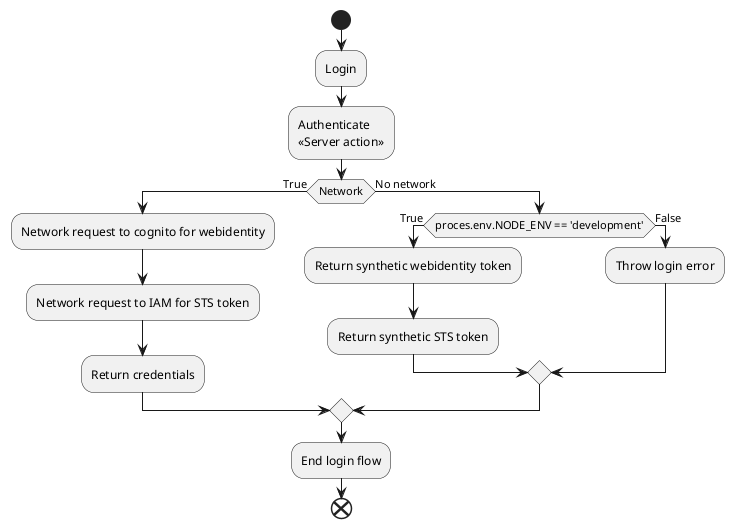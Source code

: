@startuml
start
:Login;
:Authenticate
<<Server action>>;
if (Network) then (True)
    :Network request to cognito for webidentity;
    :Network request to IAM for STS token;
    :Return credentials;
else (No network)
  if (proces.env.NODE_ENV == 'development') then (True)
    :Return synthetic webidentity token;
    :Return synthetic STS token;
  else (False)
    :Throw login error;
  endif
endif
:End login flow;
end
@enduml

